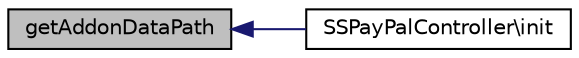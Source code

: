 digraph "getAddonDataPath"
{
  edge [fontname="Helvetica",fontsize="10",labelfontname="Helvetica",labelfontsize="10"];
  node [fontname="Helvetica",fontsize="10",shape=record];
  rankdir="LR";
  Node1 [label="getAddonDataPath",height=0.2,width=0.4,color="black", fillcolor="grey75", style="filled", fontcolor="black"];
  Node1 -> Node2 [dir="back",color="midnightblue",fontsize="10",style="solid",fontname="Helvetica"];
  Node2 [label="SSPayPalController\\init",height=0.2,width=0.4,color="black", fillcolor="white", style="filled",URL="$class_s_s_pay_pal_controller.html#a4be4055f3361d4800e16bc2e2e38cda6",tooltip="Initialisierung. "];
}
